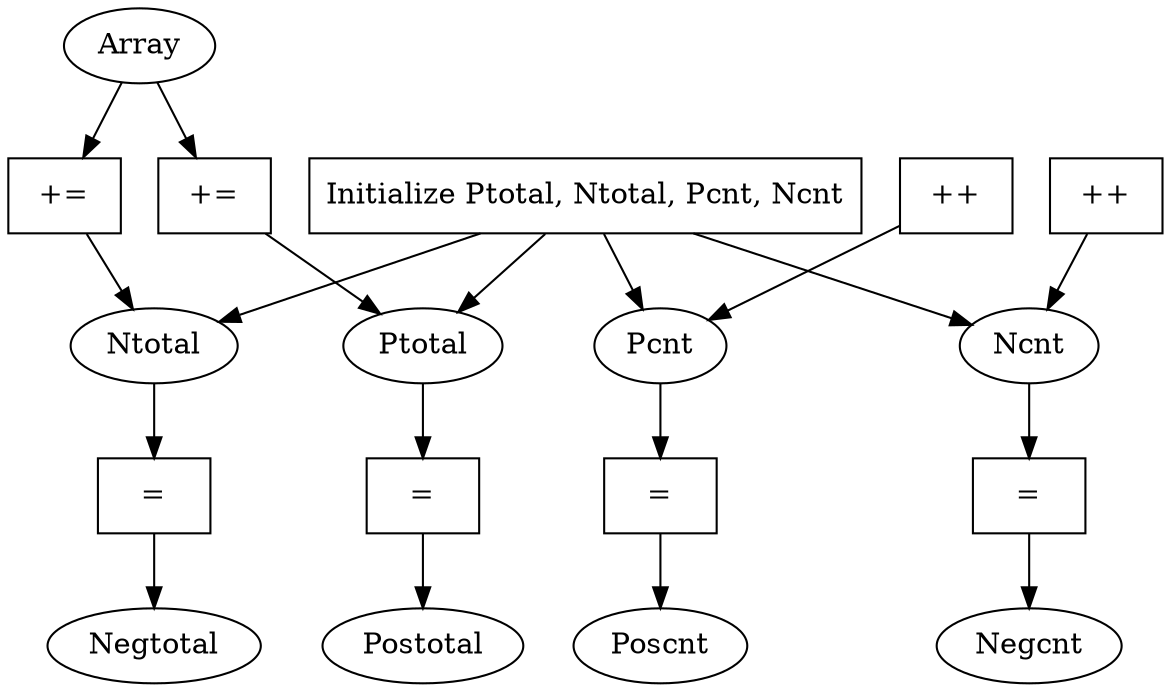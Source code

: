digraph Sum_DFG {
    node [shape=ellipse];
    Ptotal [label="Ptotal"];
    Ntotal [label="Ntotal"];
    Pcnt [label="Pcnt"];
    Ncnt [label="Ncnt"];
    Array [label="Array"];
    Postotal [label="Postotal"];
    Poscnt [label="Poscnt"];
    Negtotal [label="Negtotal"];
    Negcnt [label="Negcnt"];
    node [shape=box];
    InitVars [label="Initialize Ptotal, Ntotal, Pcnt, Ncnt"];
    UpdatePtotal [label="+="];
    UpdateNtotal [label="+="];
    IncPcnt [label="++"];
    IncNcnt [label="++"];
    AssignPostotal [label="="];
    AssignPoscnt [label="="];
    AssignNegtotal [label="="];
    AssignNegcnt [label="="];
    InitVars -> Ptotal;
    InitVars -> Ntotal;
    InitVars -> Pcnt;
    InitVars -> Ncnt;
    Array -> UpdatePtotal;
    Array -> UpdateNtotal;
    UpdatePtotal -> Ptotal;
    UpdateNtotal -> Ntotal;
    IncPcnt -> Pcnt;
    IncNcnt -> Ncnt;
    Ptotal -> AssignPostotal;
    Pcnt -> AssignPoscnt;
    Ntotal -> AssignNegtotal;
    Ncnt -> AssignNegcnt;
    AssignPostotal -> Postotal;
    AssignPoscnt -> Poscnt;
    AssignNegtotal -> Negtotal;
    AssignNegcnt -> Negcnt;
}